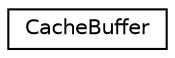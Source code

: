 digraph G
{
  edge [fontname="Helvetica",fontsize="10",labelfontname="Helvetica",labelfontsize="10"];
  node [fontname="Helvetica",fontsize="10",shape=record];
  rankdir=LR;
  Node1 [label="CacheBuffer",height=0.2,width=0.4,color="black", fillcolor="white", style="filled",URL="$df/d31/classCacheBuffer.html"];
}
